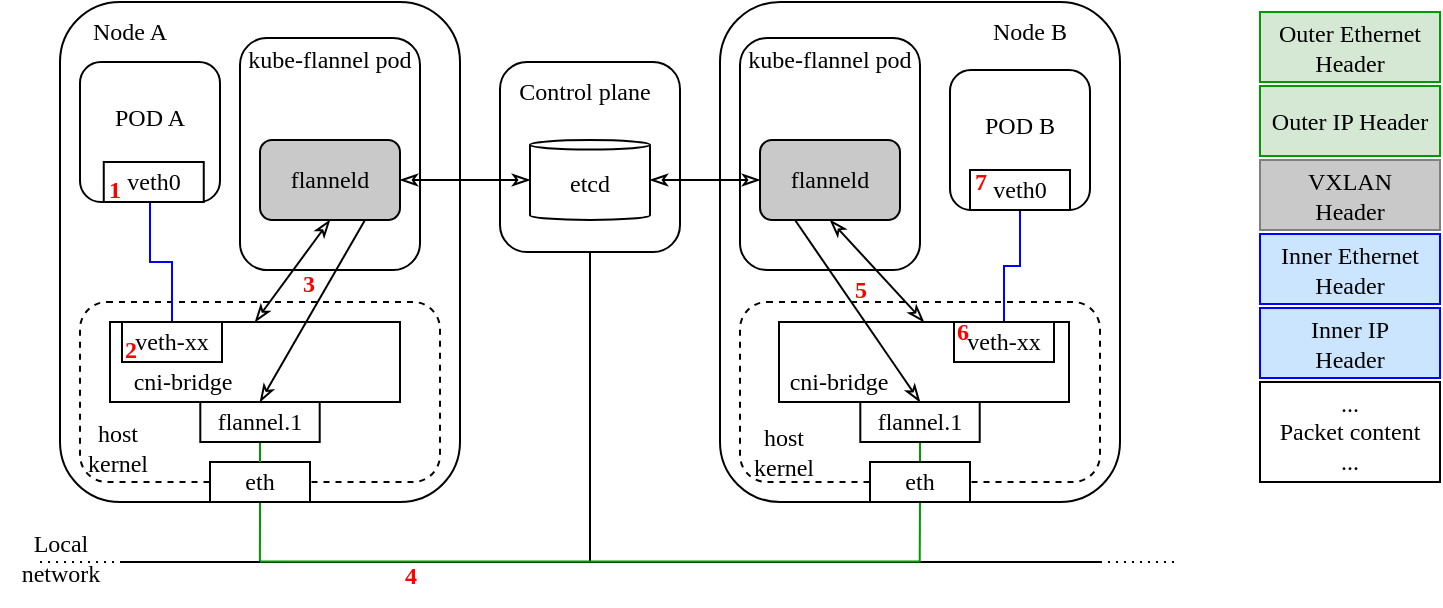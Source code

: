 <mxfile version="24.7.8">
  <diagram name="Page-1" id="G9_fZqqb6Zyh2_aJ_G_H">
    <mxGraphModel dx="817" dy="1590" grid="1" gridSize="10" guides="1" tooltips="1" connect="1" arrows="1" fold="1" page="1" pageScale="1" pageWidth="850" pageHeight="1100" math="0" shadow="0">
      <root>
        <mxCell id="0" />
        <mxCell id="1" parent="0" />
        <mxCell id="pUGdfvrfFvc4LRBG9S2P-44" value="" style="rounded=1;whiteSpace=wrap;html=1;fillColor=none;dashed=1;" parent="1" vertex="1">
          <mxGeometry x="420" y="-850" width="180" height="90" as="geometry" />
        </mxCell>
        <mxCell id="27a8s7GIZXVaInFOkT8d-3" value="" style="rounded=1;whiteSpace=wrap;html=1;fillColor=none;" parent="1" vertex="1">
          <mxGeometry x="80" y="-1000" width="200" height="250" as="geometry" />
        </mxCell>
        <mxCell id="27a8s7GIZXVaInFOkT8d-1" value="&lt;font face=&quot;newcomputermodern&quot;&gt;POD A&lt;br&gt;&lt;br&gt;&lt;/font&gt;" style="rounded=1;whiteSpace=wrap;html=1;fillColor=none;" parent="1" vertex="1">
          <mxGeometry x="90" y="-970" width="70" height="70" as="geometry" />
        </mxCell>
        <mxCell id="pUGdfvrfFvc4LRBG9S2P-42" value="" style="rounded=1;whiteSpace=wrap;html=1;fillColor=none;dashed=1;glass=0;" parent="1" vertex="1">
          <mxGeometry x="90" y="-850" width="180" height="90" as="geometry" />
        </mxCell>
        <mxCell id="pUGdfvrfFvc4LRBG9S2P-18" style="edgeStyle=orthogonalEdgeStyle;rounded=0;orthogonalLoop=1;jettySize=auto;html=1;exitX=0.5;exitY=1;exitDx=0;exitDy=0;endArrow=none;endFill=0;strokeColor=#009900;strokeWidth=1;" parent="1" source="27a8s7GIZXVaInFOkT8d-3" edge="1">
          <mxGeometry relative="1" as="geometry">
            <mxPoint x="179.952" y="-720" as="targetPoint" />
            <Array as="points">
              <mxPoint x="180" y="-740" />
              <mxPoint x="180" y="-740" />
            </Array>
          </mxGeometry>
        </mxCell>
        <mxCell id="pUGdfvrfFvc4LRBG9S2P-5" style="edgeStyle=orthogonalEdgeStyle;rounded=0;orthogonalLoop=1;jettySize=auto;html=1;exitX=0.5;exitY=1;exitDx=0;exitDy=0;entryX=0.5;entryY=0;entryDx=0;entryDy=0;endArrow=none;endFill=0;strokeColor=#0000FF;" parent="1" source="27a8s7GIZXVaInFOkT8d-1" target="pUGdfvrfFvc4LRBG9S2P-4" edge="1">
          <mxGeometry relative="1" as="geometry" />
        </mxCell>
        <mxCell id="27a8s7GIZXVaInFOkT8d-4" value="&lt;font face=&quot;newcomputermodern&quot;&gt;Node A&lt;/font&gt;" style="text;html=1;align=center;verticalAlign=middle;whiteSpace=wrap;rounded=0;" parent="1" vertex="1">
          <mxGeometry x="85" y="-1000" width="60" height="30" as="geometry" />
        </mxCell>
        <mxCell id="27a8s7GIZXVaInFOkT8d-5" value="&lt;div&gt;veth0&lt;/div&gt;" style="rounded=0;whiteSpace=wrap;html=1;fontFamily=newcomputermodern;" parent="1" vertex="1">
          <mxGeometry x="101.88" y="-920" width="50" height="20" as="geometry" />
        </mxCell>
        <mxCell id="27a8s7GIZXVaInFOkT8d-6" value="eth" style="rounded=0;whiteSpace=wrap;html=1;fontFamily=newcomputermodern;" parent="1" vertex="1">
          <mxGeometry x="155" y="-770" width="50" height="20" as="geometry" />
        </mxCell>
        <mxCell id="27a8s7GIZXVaInFOkT8d-28" value="" style="endArrow=none;html=1;rounded=0;" parent="1" edge="1">
          <mxGeometry width="50" height="50" relative="1" as="geometry">
            <mxPoint x="110" y="-720" as="sourcePoint" />
            <mxPoint x="600" y="-720" as="targetPoint" />
          </mxGeometry>
        </mxCell>
        <mxCell id="27a8s7GIZXVaInFOkT8d-29" value="" style="endArrow=none;dashed=1;html=1;dashPattern=1 3;strokeWidth=1;rounded=0;" parent="1" edge="1">
          <mxGeometry width="50" height="50" relative="1" as="geometry">
            <mxPoint x="600" y="-720" as="sourcePoint" />
            <mxPoint x="640" y="-720" as="targetPoint" />
          </mxGeometry>
        </mxCell>
        <mxCell id="27a8s7GIZXVaInFOkT8d-30" value="&lt;font face=&quot;newcomputermodern&quot;&gt;Local network&lt;/font&gt;" style="text;html=1;align=center;verticalAlign=middle;whiteSpace=wrap;rounded=0;" parent="1" vertex="1">
          <mxGeometry x="50" y="-737" width="61" height="30" as="geometry" />
        </mxCell>
        <mxCell id="27a8s7GIZXVaInFOkT8d-32" value="" style="endArrow=none;dashed=1;html=1;dashPattern=1 3;strokeWidth=1;rounded=0;" parent="1" edge="1">
          <mxGeometry width="50" height="50" relative="1" as="geometry">
            <mxPoint x="70" y="-720" as="sourcePoint" />
            <mxPoint x="110" y="-720" as="targetPoint" />
          </mxGeometry>
        </mxCell>
        <mxCell id="27a8s7GIZXVaInFOkT8d-63" value="" style="rounded=1;whiteSpace=wrap;html=1;fillColor=none;" parent="1" vertex="1">
          <mxGeometry x="300" y="-970" width="90" height="95" as="geometry" />
        </mxCell>
        <mxCell id="27a8s7GIZXVaInFOkT8d-64" value="&lt;font face=&quot;newcomputermodern&quot;&gt;Control plane&lt;/font&gt;" style="text;html=1;align=center;verticalAlign=middle;whiteSpace=wrap;rounded=0;" parent="1" vertex="1">
          <mxGeometry x="300" y="-970" width="85" height="30" as="geometry" />
        </mxCell>
        <mxCell id="pUGdfvrfFvc4LRBG9S2P-39" style="edgeStyle=orthogonalEdgeStyle;rounded=0;orthogonalLoop=1;jettySize=auto;html=1;exitX=1;exitY=0.5;exitDx=0;exitDy=0;exitPerimeter=0;entryX=0;entryY=0.5;entryDx=0;entryDy=0;endArrow=classicThin;endFill=0;startArrow=classicThin;startFill=0;" parent="1" source="27a8s7GIZXVaInFOkT8d-65" target="pUGdfvrfFvc4LRBG9S2P-36" edge="1">
          <mxGeometry relative="1" as="geometry" />
        </mxCell>
        <mxCell id="27a8s7GIZXVaInFOkT8d-65" value="&lt;font face=&quot;newcomputermodern&quot;&gt;etcd&lt;/font&gt;" style="shape=cylinder3;whiteSpace=wrap;html=1;boundedLbl=1;backgroundOutline=1;size=2.389;" parent="1" vertex="1">
          <mxGeometry x="315" y="-931" width="60" height="40" as="geometry" />
        </mxCell>
        <mxCell id="27a8s7GIZXVaInFOkT8d-95" value="" style="endArrow=none;html=1;rounded=0;entryX=0.5;entryY=1;entryDx=0;entryDy=0;" parent="1" target="27a8s7GIZXVaInFOkT8d-63" edge="1">
          <mxGeometry width="50" height="50" relative="1" as="geometry">
            <mxPoint x="345" y="-720" as="sourcePoint" />
            <mxPoint x="410" y="-880" as="targetPoint" />
          </mxGeometry>
        </mxCell>
        <mxCell id="27a8s7GIZXVaInFOkT8d-104" value="&lt;font face=&quot;newcomputermodern&quot;&gt;&lt;b&gt;1&lt;/b&gt;&lt;/font&gt;" style="text;html=1;align=center;verticalAlign=middle;resizable=0;points=[];autosize=1;strokeColor=none;fillColor=none;fontColor=#FF0000;" parent="1" vertex="1">
          <mxGeometry x="92" y="-921" width="30" height="30" as="geometry" />
        </mxCell>
        <mxCell id="27a8s7GIZXVaInFOkT8d-106" value="&lt;font face=&quot;newcomputermodern&quot;&gt;&lt;b&gt;3&lt;/b&gt;&lt;/font&gt;" style="text;html=1;align=center;verticalAlign=middle;resizable=0;points=[];autosize=1;strokeColor=none;fillColor=none;fontColor=#FF0000;" parent="1" vertex="1">
          <mxGeometry x="189" y="-874" width="30" height="30" as="geometry" />
        </mxCell>
        <mxCell id="27a8s7GIZXVaInFOkT8d-109" value="&lt;font face=&quot;newcomputermodern&quot;&gt;&lt;b&gt;4&lt;/b&gt;&lt;/font&gt;" style="text;html=1;align=center;verticalAlign=middle;resizable=0;points=[];autosize=1;strokeColor=none;fillColor=none;fontColor=#FF0000;" parent="1" vertex="1">
          <mxGeometry x="240" y="-728" width="30" height="30" as="geometry" />
        </mxCell>
        <mxCell id="27a8s7GIZXVaInFOkT8d-110" value="&lt;font face=&quot;newcomputermodern&quot;&gt;&lt;b&gt;5&lt;/b&gt;&lt;/font&gt;" style="text;html=1;align=center;verticalAlign=middle;resizable=0;points=[];autosize=1;strokeColor=none;fillColor=none;fontColor=#FF0000;" parent="1" vertex="1">
          <mxGeometry x="465" y="-871" width="30" height="30" as="geometry" />
        </mxCell>
        <mxCell id="pUGdfvrfFvc4LRBG9S2P-3" value="" style="rounded=0;whiteSpace=wrap;html=1;fillColor=none;" parent="1" vertex="1">
          <mxGeometry x="105" y="-840" width="145" height="40" as="geometry" />
        </mxCell>
        <mxCell id="pUGdfvrfFvc4LRBG9S2P-4" value="&lt;div&gt;veth-xx&lt;/div&gt;" style="rounded=0;whiteSpace=wrap;html=1;fontFamily=newcomputermodern;" parent="1" vertex="1">
          <mxGeometry x="111" y="-840" width="50" height="20" as="geometry" />
        </mxCell>
        <mxCell id="pUGdfvrfFvc4LRBG9S2P-14" style="edgeStyle=elbowEdgeStyle;rounded=0;orthogonalLoop=1;jettySize=auto;html=1;entryX=0.5;entryY=0;entryDx=0;entryDy=0;endArrow=none;endFill=0;elbow=horizontal;strokeColor=#009900;strokeWidth=1;" parent="1" source="pUGdfvrfFvc4LRBG9S2P-9" target="27a8s7GIZXVaInFOkT8d-6" edge="1">
          <mxGeometry relative="1" as="geometry" />
        </mxCell>
        <mxCell id="pUGdfvrfFvc4LRBG9S2P-9" value="&lt;div&gt;flannel.1&lt;/div&gt;" style="rounded=0;whiteSpace=wrap;html=1;fontFamily=newcomputermodern;" parent="1" vertex="1">
          <mxGeometry x="150.15" y="-800" width="59.7" height="20" as="geometry" />
        </mxCell>
        <mxCell id="pUGdfvrfFvc4LRBG9S2P-10" value="&lt;font face=&quot;newcomputermodern&quot;&gt;cni-bridge&lt;/font&gt;" style="text;html=1;align=center;verticalAlign=middle;whiteSpace=wrap;rounded=0;" parent="1" vertex="1">
          <mxGeometry x="111" y="-825" width="61" height="30" as="geometry" />
        </mxCell>
        <mxCell id="pUGdfvrfFvc4LRBG9S2P-11" value="" style="rounded=1;whiteSpace=wrap;html=1;fillColor=none;" parent="1" vertex="1">
          <mxGeometry x="170" y="-982" width="90" height="116" as="geometry" />
        </mxCell>
        <mxCell id="pUGdfvrfFvc4LRBG9S2P-12" value="&lt;font face=&quot;newcomputermodern&quot;&gt;kube-flannel pod&lt;/font&gt;" style="text;html=1;align=center;verticalAlign=middle;whiteSpace=wrap;rounded=0;" parent="1" vertex="1">
          <mxGeometry x="165" y="-986" width="100" height="30" as="geometry" />
        </mxCell>
        <mxCell id="pUGdfvrfFvc4LRBG9S2P-15" style="rounded=0;orthogonalLoop=1;jettySize=auto;html=1;exitX=0.5;exitY=1;exitDx=0;exitDy=0;entryX=0.5;entryY=0;entryDx=0;entryDy=0;startArrow=classicThin;startFill=0;endArrow=classicThin;endFill=0;" parent="1" source="pUGdfvrfFvc4LRBG9S2P-13" target="pUGdfvrfFvc4LRBG9S2P-3" edge="1">
          <mxGeometry relative="1" as="geometry" />
        </mxCell>
        <mxCell id="pUGdfvrfFvc4LRBG9S2P-17" style="rounded=0;orthogonalLoop=1;jettySize=auto;html=1;exitX=0.75;exitY=1;exitDx=0;exitDy=0;entryX=0.5;entryY=0;entryDx=0;entryDy=0;endArrow=classicThin;endFill=0;strokeColor=#000000;" parent="1" source="pUGdfvrfFvc4LRBG9S2P-13" target="pUGdfvrfFvc4LRBG9S2P-9" edge="1">
          <mxGeometry relative="1" as="geometry" />
        </mxCell>
        <mxCell id="pUGdfvrfFvc4LRBG9S2P-13" value="&lt;font color=&quot;#000000&quot; face=&quot;newcomputermodern&quot;&gt;flanneld&lt;/font&gt;" style="rounded=1;whiteSpace=wrap;html=1;fillColor=#C9C9C9;fontColor=#333333;strokeColor=#000000;" parent="1" vertex="1">
          <mxGeometry x="180" y="-931" width="70" height="40" as="geometry" />
        </mxCell>
        <mxCell id="pUGdfvrfFvc4LRBG9S2P-16" style="edgeStyle=orthogonalEdgeStyle;rounded=0;orthogonalLoop=1;jettySize=auto;html=1;exitX=1;exitY=0.5;exitDx=0;exitDy=0;entryX=0;entryY=0.5;entryDx=0;entryDy=0;entryPerimeter=0;startArrow=classicThin;startFill=0;endArrow=classicThin;endFill=0;" parent="1" source="pUGdfvrfFvc4LRBG9S2P-13" target="27a8s7GIZXVaInFOkT8d-65" edge="1">
          <mxGeometry relative="1" as="geometry" />
        </mxCell>
        <mxCell id="27a8s7GIZXVaInFOkT8d-105" value="&lt;font face=&quot;newcomputermodern&quot;&gt;&lt;b&gt;2&lt;/b&gt;&lt;/font&gt;" style="text;html=1;align=center;verticalAlign=middle;resizable=0;points=[];autosize=1;strokeColor=none;fillColor=none;fontColor=#FF0000;" parent="1" vertex="1">
          <mxGeometry x="100" y="-841" width="30" height="30" as="geometry" />
        </mxCell>
        <mxCell id="pUGdfvrfFvc4LRBG9S2P-19" value="" style="rounded=1;whiteSpace=wrap;html=1;fillColor=none;" parent="1" vertex="1">
          <mxGeometry x="410" y="-1000" width="200" height="250" as="geometry" />
        </mxCell>
        <mxCell id="pUGdfvrfFvc4LRBG9S2P-20" style="edgeStyle=orthogonalEdgeStyle;rounded=0;orthogonalLoop=1;jettySize=auto;html=1;exitX=0.5;exitY=1;exitDx=0;exitDy=0;entryX=0.5;entryY=0;entryDx=0;entryDy=0;endArrow=none;endFill=0;strokeColor=#0000FF;" parent="1" source="pUGdfvrfFvc4LRBG9S2P-21" target="pUGdfvrfFvc4LRBG9S2P-28" edge="1">
          <mxGeometry relative="1" as="geometry" />
        </mxCell>
        <mxCell id="pUGdfvrfFvc4LRBG9S2P-21" value="&lt;font face=&quot;newcomputermodern&quot;&gt;POD B&lt;br&gt;&lt;br&gt;&lt;/font&gt;" style="rounded=1;whiteSpace=wrap;html=1;fillColor=none;" parent="1" vertex="1">
          <mxGeometry x="525" y="-966" width="70" height="70" as="geometry" />
        </mxCell>
        <mxCell id="pUGdfvrfFvc4LRBG9S2P-22" value="&lt;font face=&quot;newcomputermodern&quot;&gt;Node B&lt;/font&gt;" style="text;html=1;align=center;verticalAlign=middle;whiteSpace=wrap;rounded=0;" parent="1" vertex="1">
          <mxGeometry x="535" y="-1000" width="60" height="30" as="geometry" />
        </mxCell>
        <mxCell id="pUGdfvrfFvc4LRBG9S2P-23" value="&lt;div&gt;veth0&lt;/div&gt;" style="rounded=0;whiteSpace=wrap;html=1;fontFamily=newcomputermodern;" parent="1" vertex="1">
          <mxGeometry x="535" y="-916" width="50" height="20" as="geometry" />
        </mxCell>
        <mxCell id="pUGdfvrfFvc4LRBG9S2P-38" style="edgeStyle=orthogonalEdgeStyle;rounded=0;orthogonalLoop=1;jettySize=auto;html=1;exitX=0.5;exitY=1;exitDx=0;exitDy=0;endArrow=none;endFill=0;strokeColor=#009900;strokeWidth=1;" parent="1" source="pUGdfvrfFvc4LRBG9S2P-24" edge="1">
          <mxGeometry relative="1" as="geometry">
            <mxPoint x="509.857" y="-720" as="targetPoint" />
          </mxGeometry>
        </mxCell>
        <mxCell id="pUGdfvrfFvc4LRBG9S2P-27" value="" style="rounded=0;whiteSpace=wrap;html=1;fillColor=none;" parent="1" vertex="1">
          <mxGeometry x="439.5" y="-840" width="145" height="40" as="geometry" />
        </mxCell>
        <mxCell id="pUGdfvrfFvc4LRBG9S2P-28" value="&lt;div&gt;veth-xx&lt;/div&gt;" style="rounded=0;whiteSpace=wrap;html=1;fontFamily=newcomputermodern;" parent="1" vertex="1">
          <mxGeometry x="527" y="-840" width="50" height="20" as="geometry" />
        </mxCell>
        <mxCell id="pUGdfvrfFvc4LRBG9S2P-29" style="edgeStyle=elbowEdgeStyle;rounded=0;orthogonalLoop=1;jettySize=auto;html=1;entryX=0.5;entryY=0;entryDx=0;entryDy=0;endArrow=none;endFill=0;elbow=vertical;strokeColor=#009900;" parent="1" source="pUGdfvrfFvc4LRBG9S2P-30" target="pUGdfvrfFvc4LRBG9S2P-24" edge="1">
          <mxGeometry relative="1" as="geometry" />
        </mxCell>
        <mxCell id="pUGdfvrfFvc4LRBG9S2P-30" value="&lt;div&gt;flannel.1&lt;/div&gt;" style="rounded=0;whiteSpace=wrap;html=1;fontFamily=newcomputermodern;" parent="1" vertex="1">
          <mxGeometry x="480.15" y="-800" width="59.7" height="20" as="geometry" />
        </mxCell>
        <mxCell id="pUGdfvrfFvc4LRBG9S2P-31" value="&lt;font face=&quot;newcomputermodern&quot;&gt;cni-bridge&lt;/font&gt;" style="text;html=1;align=center;verticalAlign=middle;whiteSpace=wrap;rounded=0;" parent="1" vertex="1">
          <mxGeometry x="439" y="-825" width="61" height="30" as="geometry" />
        </mxCell>
        <mxCell id="pUGdfvrfFvc4LRBG9S2P-32" value="" style="rounded=1;whiteSpace=wrap;html=1;fillColor=none;" parent="1" vertex="1">
          <mxGeometry x="420" y="-982" width="90" height="116" as="geometry" />
        </mxCell>
        <mxCell id="pUGdfvrfFvc4LRBG9S2P-33" value="&lt;font face=&quot;newcomputermodern&quot;&gt;kube-flannel pod&lt;/font&gt;" style="text;html=1;align=center;verticalAlign=middle;whiteSpace=wrap;rounded=0;" parent="1" vertex="1">
          <mxGeometry x="415" y="-986" width="100" height="30" as="geometry" />
        </mxCell>
        <mxCell id="pUGdfvrfFvc4LRBG9S2P-40" style="rounded=0;orthogonalLoop=1;jettySize=auto;html=1;exitX=0.5;exitY=1;exitDx=0;exitDy=0;entryX=0.5;entryY=0;entryDx=0;entryDy=0;startArrow=classicThin;startFill=0;endArrow=classicThin;endFill=0;strokeColor=#000000;" parent="1" source="pUGdfvrfFvc4LRBG9S2P-36" target="pUGdfvrfFvc4LRBG9S2P-27" edge="1">
          <mxGeometry relative="1" as="geometry" />
        </mxCell>
        <mxCell id="pUGdfvrfFvc4LRBG9S2P-41" style="rounded=0;orthogonalLoop=1;jettySize=auto;html=1;exitX=0.25;exitY=1;exitDx=0;exitDy=0;entryX=0.5;entryY=0;entryDx=0;entryDy=0;endArrow=classicThin;endFill=0;" parent="1" source="pUGdfvrfFvc4LRBG9S2P-36" target="pUGdfvrfFvc4LRBG9S2P-30" edge="1">
          <mxGeometry relative="1" as="geometry" />
        </mxCell>
        <mxCell id="pUGdfvrfFvc4LRBG9S2P-36" value="&lt;font color=&quot;#000000&quot; face=&quot;newcomputermodern&quot;&gt;flanneld&lt;/font&gt;" style="rounded=1;whiteSpace=wrap;html=1;fillColor=#C9C9C9;fontColor=#333333;strokeColor=#000000;" parent="1" vertex="1">
          <mxGeometry x="430" y="-931" width="70" height="40" as="geometry" />
        </mxCell>
        <mxCell id="pUGdfvrfFvc4LRBG9S2P-45" value="&lt;font face=&quot;newcomputermodern&quot;&gt;host&lt;/font&gt;&lt;div&gt;&lt;font face=&quot;In3PIRM6Ry9xPag5o0V2&quot;&gt;kernel&lt;/font&gt;&lt;/div&gt;" style="text;html=1;align=center;verticalAlign=middle;whiteSpace=wrap;rounded=0;" parent="1" vertex="1">
          <mxGeometry x="79" y="-792" width="60" height="30" as="geometry" />
        </mxCell>
        <mxCell id="pUGdfvrfFvc4LRBG9S2P-46" value="&lt;font face=&quot;newcomputermodern&quot;&gt;host&lt;/font&gt;&lt;div&gt;&lt;font face=&quot;In3PIRM6Ry9xPag5o0V2&quot;&gt;kernel&lt;/font&gt;&lt;/div&gt;" style="text;html=1;align=center;verticalAlign=middle;whiteSpace=wrap;rounded=0;" parent="1" vertex="1">
          <mxGeometry x="412" y="-790" width="60" height="30" as="geometry" />
        </mxCell>
        <mxCell id="27a8s7GIZXVaInFOkT8d-111" value="&lt;font face=&quot;newcomputermodern&quot;&gt;&lt;b&gt;6&lt;/b&gt;&lt;/font&gt;" style="text;html=1;align=center;verticalAlign=middle;resizable=0;points=[];autosize=1;strokeColor=none;fillColor=none;fontColor=#FF0000;" parent="1" vertex="1">
          <mxGeometry x="515.5" y="-850" width="30" height="30" as="geometry" />
        </mxCell>
        <mxCell id="27a8s7GIZXVaInFOkT8d-112" value="&lt;font face=&quot;newcomputermodern&quot;&gt;&lt;b&gt;7&lt;/b&gt;&lt;/font&gt;" style="text;html=1;align=center;verticalAlign=middle;resizable=0;points=[];autosize=1;strokeColor=none;fillColor=none;fontColor=#FF0000;" parent="1" vertex="1">
          <mxGeometry x="525" y="-925" width="30" height="30" as="geometry" />
        </mxCell>
        <mxCell id="pUGdfvrfFvc4LRBG9S2P-24" value="eth" style="rounded=0;whiteSpace=wrap;html=1;fontFamily=newcomputermodern;" parent="1" vertex="1">
          <mxGeometry x="485" y="-770" width="50" height="20" as="geometry" />
        </mxCell>
        <mxCell id="pUGdfvrfFvc4LRBG9S2P-47" value="" style="endArrow=none;html=1;rounded=0;strokeColor=#009900;strokeWidth=1;" parent="1" edge="1">
          <mxGeometry width="50" height="50" relative="1" as="geometry">
            <mxPoint x="180" y="-720.23" as="sourcePoint" />
            <mxPoint x="510" y="-720.23" as="targetPoint" />
          </mxGeometry>
        </mxCell>
        <mxCell id="pUGdfvrfFvc4LRBG9S2P-48" value="&lt;font face=&quot;newcomputermodern&quot;&gt;Outer Ethernet Header&lt;/font&gt;" style="rounded=0;whiteSpace=wrap;html=1;strokeColor=#009900;fillColor=#D5E8D4;" parent="1" vertex="1">
          <mxGeometry x="680" y="-995" width="90" height="35" as="geometry" />
        </mxCell>
        <mxCell id="pUGdfvrfFvc4LRBG9S2P-49" value="&lt;font face=&quot;newcomputermodern&quot;&gt;Outer IP Header&lt;/font&gt;" style="rounded=0;whiteSpace=wrap;html=1;strokeColor=#009900;fillColor=#D5E8D4;" parent="1" vertex="1">
          <mxGeometry x="680" y="-958" width="90" height="35" as="geometry" />
        </mxCell>
        <mxCell id="pUGdfvrfFvc4LRBG9S2P-50" value="&lt;font face=&quot;newcomputermodern&quot;&gt;VXLAN &lt;br&gt;Header&lt;/font&gt;" style="rounded=0;whiteSpace=wrap;html=1;strokeColor=#808080;fillColor=#C9C9C9;" parent="1" vertex="1">
          <mxGeometry x="680" y="-921" width="90" height="35" as="geometry" />
        </mxCell>
        <mxCell id="pUGdfvrfFvc4LRBG9S2P-51" value="&lt;font face=&quot;newcomputermodern&quot;&gt;Inner Ethernet&lt;br&gt;Header&lt;/font&gt;" style="rounded=0;whiteSpace=wrap;html=1;strokeColor=#0000FF;fillColor=#CCE5FF;" parent="1" vertex="1">
          <mxGeometry x="680" y="-884" width="90" height="35" as="geometry" />
        </mxCell>
        <mxCell id="pUGdfvrfFvc4LRBG9S2P-52" value="&lt;font face=&quot;newcomputermodern&quot;&gt;Inner IP&lt;br&gt;Header&lt;/font&gt;" style="rounded=0;whiteSpace=wrap;html=1;strokeColor=#0000FF;fillColor=#CCE5FF;" parent="1" vertex="1">
          <mxGeometry x="680" y="-847" width="90" height="35" as="geometry" />
        </mxCell>
        <mxCell id="pUGdfvrfFvc4LRBG9S2P-53" value="&lt;font face=&quot;newcomputermodern&quot;&gt;...&lt;br&gt;Packet content&lt;br&gt;...&lt;/font&gt;" style="rounded=0;whiteSpace=wrap;html=1;" parent="1" vertex="1">
          <mxGeometry x="680" y="-810" width="90" height="50" as="geometry" />
        </mxCell>
      </root>
    </mxGraphModel>
  </diagram>
</mxfile>
